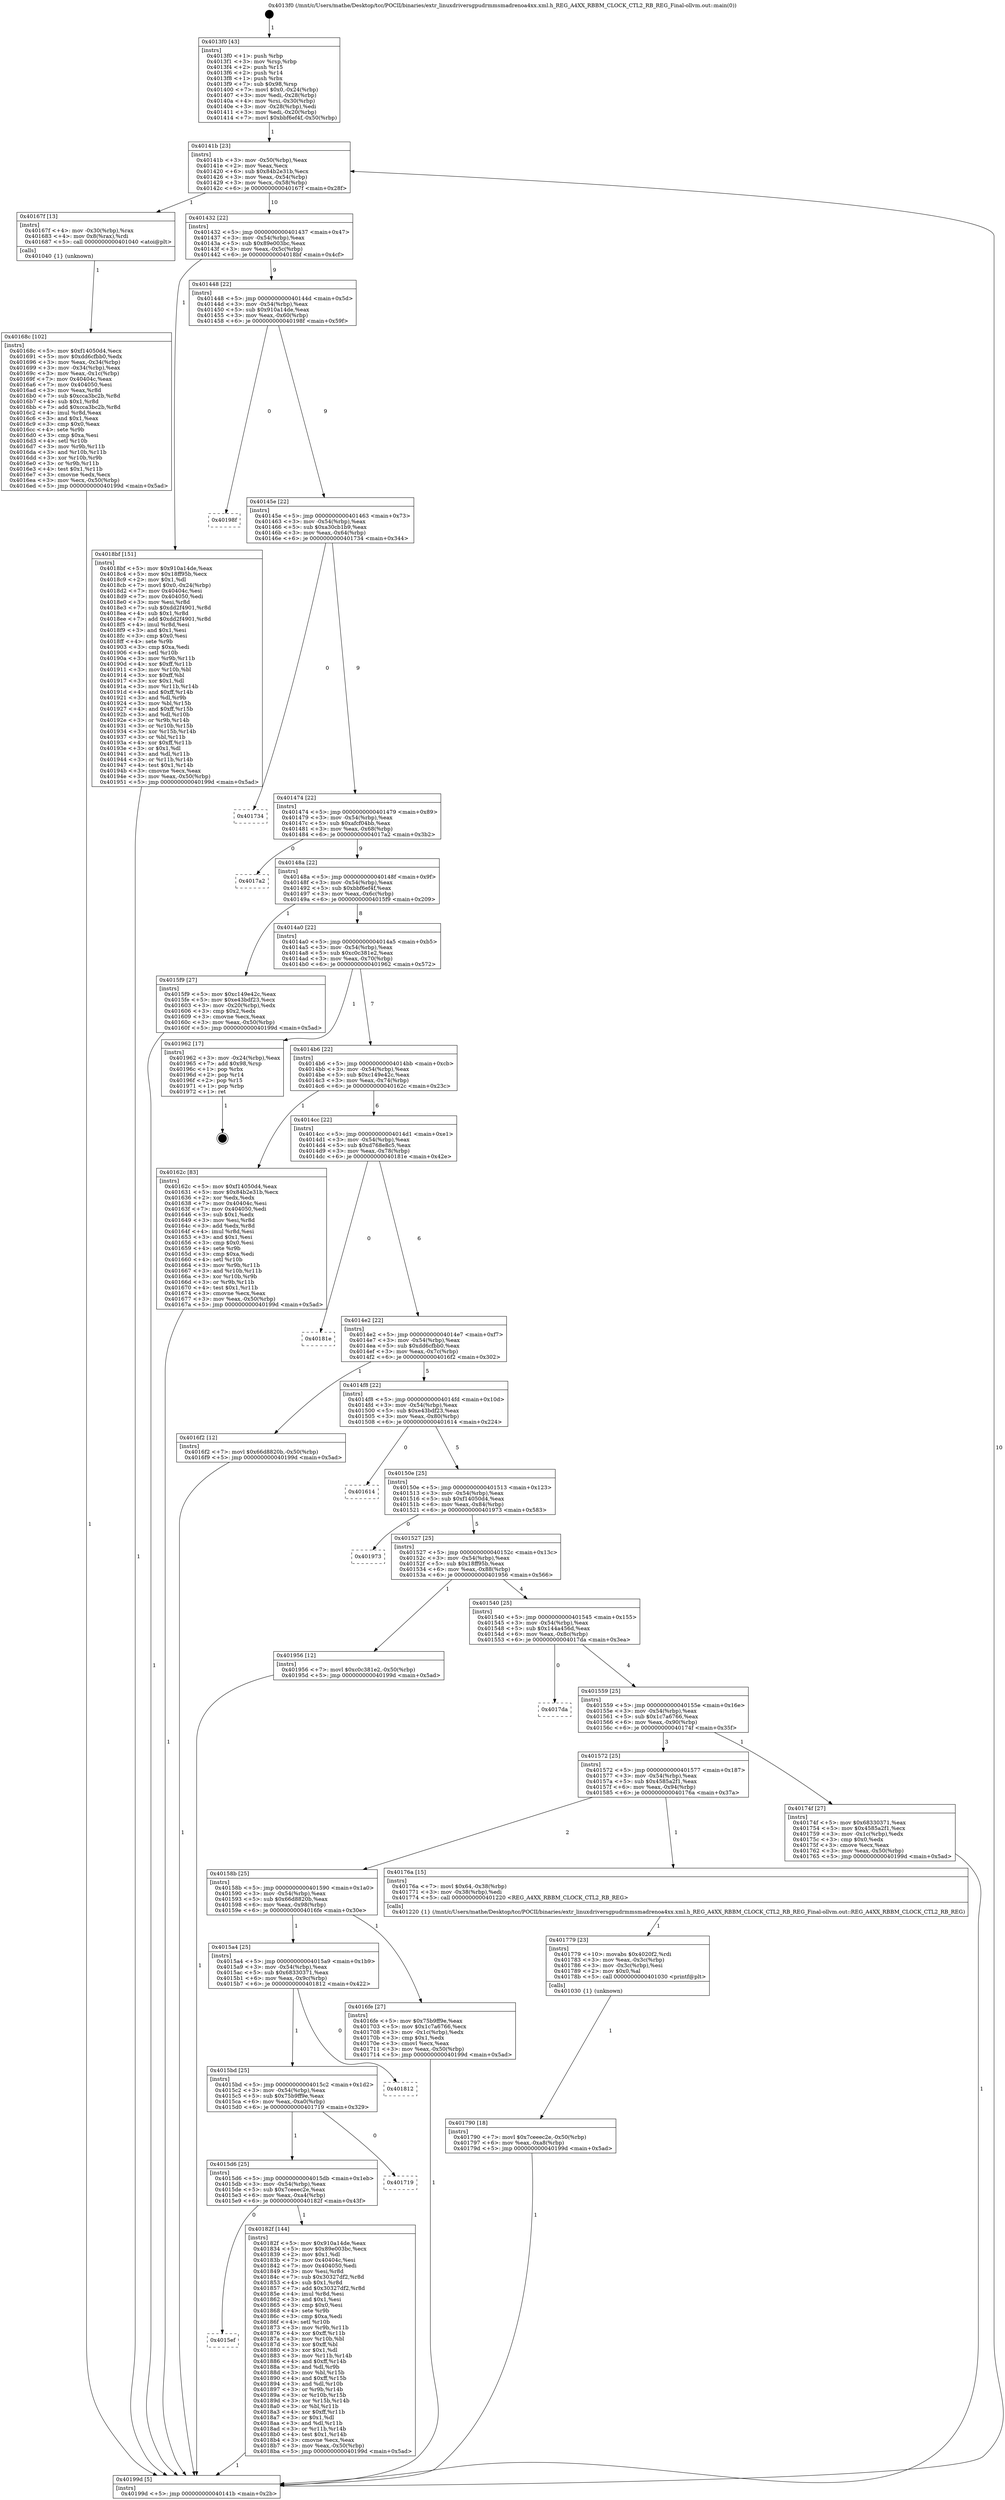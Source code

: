 digraph "0x4013f0" {
  label = "0x4013f0 (/mnt/c/Users/mathe/Desktop/tcc/POCII/binaries/extr_linuxdriversgpudrmmsmadrenoa4xx.xml.h_REG_A4XX_RBBM_CLOCK_CTL2_RB_REG_Final-ollvm.out::main(0))"
  labelloc = "t"
  node[shape=record]

  Entry [label="",width=0.3,height=0.3,shape=circle,fillcolor=black,style=filled]
  "0x40141b" [label="{
     0x40141b [23]\l
     | [instrs]\l
     &nbsp;&nbsp;0x40141b \<+3\>: mov -0x50(%rbp),%eax\l
     &nbsp;&nbsp;0x40141e \<+2\>: mov %eax,%ecx\l
     &nbsp;&nbsp;0x401420 \<+6\>: sub $0x84b2e31b,%ecx\l
     &nbsp;&nbsp;0x401426 \<+3\>: mov %eax,-0x54(%rbp)\l
     &nbsp;&nbsp;0x401429 \<+3\>: mov %ecx,-0x58(%rbp)\l
     &nbsp;&nbsp;0x40142c \<+6\>: je 000000000040167f \<main+0x28f\>\l
  }"]
  "0x40167f" [label="{
     0x40167f [13]\l
     | [instrs]\l
     &nbsp;&nbsp;0x40167f \<+4\>: mov -0x30(%rbp),%rax\l
     &nbsp;&nbsp;0x401683 \<+4\>: mov 0x8(%rax),%rdi\l
     &nbsp;&nbsp;0x401687 \<+5\>: call 0000000000401040 \<atoi@plt\>\l
     | [calls]\l
     &nbsp;&nbsp;0x401040 \{1\} (unknown)\l
  }"]
  "0x401432" [label="{
     0x401432 [22]\l
     | [instrs]\l
     &nbsp;&nbsp;0x401432 \<+5\>: jmp 0000000000401437 \<main+0x47\>\l
     &nbsp;&nbsp;0x401437 \<+3\>: mov -0x54(%rbp),%eax\l
     &nbsp;&nbsp;0x40143a \<+5\>: sub $0x89e003bc,%eax\l
     &nbsp;&nbsp;0x40143f \<+3\>: mov %eax,-0x5c(%rbp)\l
     &nbsp;&nbsp;0x401442 \<+6\>: je 00000000004018bf \<main+0x4cf\>\l
  }"]
  Exit [label="",width=0.3,height=0.3,shape=circle,fillcolor=black,style=filled,peripheries=2]
  "0x4018bf" [label="{
     0x4018bf [151]\l
     | [instrs]\l
     &nbsp;&nbsp;0x4018bf \<+5\>: mov $0x910a14de,%eax\l
     &nbsp;&nbsp;0x4018c4 \<+5\>: mov $0x18ff95b,%ecx\l
     &nbsp;&nbsp;0x4018c9 \<+2\>: mov $0x1,%dl\l
     &nbsp;&nbsp;0x4018cb \<+7\>: movl $0x0,-0x24(%rbp)\l
     &nbsp;&nbsp;0x4018d2 \<+7\>: mov 0x40404c,%esi\l
     &nbsp;&nbsp;0x4018d9 \<+7\>: mov 0x404050,%edi\l
     &nbsp;&nbsp;0x4018e0 \<+3\>: mov %esi,%r8d\l
     &nbsp;&nbsp;0x4018e3 \<+7\>: sub $0xdd2f4901,%r8d\l
     &nbsp;&nbsp;0x4018ea \<+4\>: sub $0x1,%r8d\l
     &nbsp;&nbsp;0x4018ee \<+7\>: add $0xdd2f4901,%r8d\l
     &nbsp;&nbsp;0x4018f5 \<+4\>: imul %r8d,%esi\l
     &nbsp;&nbsp;0x4018f9 \<+3\>: and $0x1,%esi\l
     &nbsp;&nbsp;0x4018fc \<+3\>: cmp $0x0,%esi\l
     &nbsp;&nbsp;0x4018ff \<+4\>: sete %r9b\l
     &nbsp;&nbsp;0x401903 \<+3\>: cmp $0xa,%edi\l
     &nbsp;&nbsp;0x401906 \<+4\>: setl %r10b\l
     &nbsp;&nbsp;0x40190a \<+3\>: mov %r9b,%r11b\l
     &nbsp;&nbsp;0x40190d \<+4\>: xor $0xff,%r11b\l
     &nbsp;&nbsp;0x401911 \<+3\>: mov %r10b,%bl\l
     &nbsp;&nbsp;0x401914 \<+3\>: xor $0xff,%bl\l
     &nbsp;&nbsp;0x401917 \<+3\>: xor $0x1,%dl\l
     &nbsp;&nbsp;0x40191a \<+3\>: mov %r11b,%r14b\l
     &nbsp;&nbsp;0x40191d \<+4\>: and $0xff,%r14b\l
     &nbsp;&nbsp;0x401921 \<+3\>: and %dl,%r9b\l
     &nbsp;&nbsp;0x401924 \<+3\>: mov %bl,%r15b\l
     &nbsp;&nbsp;0x401927 \<+4\>: and $0xff,%r15b\l
     &nbsp;&nbsp;0x40192b \<+3\>: and %dl,%r10b\l
     &nbsp;&nbsp;0x40192e \<+3\>: or %r9b,%r14b\l
     &nbsp;&nbsp;0x401931 \<+3\>: or %r10b,%r15b\l
     &nbsp;&nbsp;0x401934 \<+3\>: xor %r15b,%r14b\l
     &nbsp;&nbsp;0x401937 \<+3\>: or %bl,%r11b\l
     &nbsp;&nbsp;0x40193a \<+4\>: xor $0xff,%r11b\l
     &nbsp;&nbsp;0x40193e \<+3\>: or $0x1,%dl\l
     &nbsp;&nbsp;0x401941 \<+3\>: and %dl,%r11b\l
     &nbsp;&nbsp;0x401944 \<+3\>: or %r11b,%r14b\l
     &nbsp;&nbsp;0x401947 \<+4\>: test $0x1,%r14b\l
     &nbsp;&nbsp;0x40194b \<+3\>: cmovne %ecx,%eax\l
     &nbsp;&nbsp;0x40194e \<+3\>: mov %eax,-0x50(%rbp)\l
     &nbsp;&nbsp;0x401951 \<+5\>: jmp 000000000040199d \<main+0x5ad\>\l
  }"]
  "0x401448" [label="{
     0x401448 [22]\l
     | [instrs]\l
     &nbsp;&nbsp;0x401448 \<+5\>: jmp 000000000040144d \<main+0x5d\>\l
     &nbsp;&nbsp;0x40144d \<+3\>: mov -0x54(%rbp),%eax\l
     &nbsp;&nbsp;0x401450 \<+5\>: sub $0x910a14de,%eax\l
     &nbsp;&nbsp;0x401455 \<+3\>: mov %eax,-0x60(%rbp)\l
     &nbsp;&nbsp;0x401458 \<+6\>: je 000000000040198f \<main+0x59f\>\l
  }"]
  "0x4015ef" [label="{
     0x4015ef\l
  }", style=dashed]
  "0x40198f" [label="{
     0x40198f\l
  }", style=dashed]
  "0x40145e" [label="{
     0x40145e [22]\l
     | [instrs]\l
     &nbsp;&nbsp;0x40145e \<+5\>: jmp 0000000000401463 \<main+0x73\>\l
     &nbsp;&nbsp;0x401463 \<+3\>: mov -0x54(%rbp),%eax\l
     &nbsp;&nbsp;0x401466 \<+5\>: sub $0xa30cb1b9,%eax\l
     &nbsp;&nbsp;0x40146b \<+3\>: mov %eax,-0x64(%rbp)\l
     &nbsp;&nbsp;0x40146e \<+6\>: je 0000000000401734 \<main+0x344\>\l
  }"]
  "0x40182f" [label="{
     0x40182f [144]\l
     | [instrs]\l
     &nbsp;&nbsp;0x40182f \<+5\>: mov $0x910a14de,%eax\l
     &nbsp;&nbsp;0x401834 \<+5\>: mov $0x89e003bc,%ecx\l
     &nbsp;&nbsp;0x401839 \<+2\>: mov $0x1,%dl\l
     &nbsp;&nbsp;0x40183b \<+7\>: mov 0x40404c,%esi\l
     &nbsp;&nbsp;0x401842 \<+7\>: mov 0x404050,%edi\l
     &nbsp;&nbsp;0x401849 \<+3\>: mov %esi,%r8d\l
     &nbsp;&nbsp;0x40184c \<+7\>: sub $0x30327df2,%r8d\l
     &nbsp;&nbsp;0x401853 \<+4\>: sub $0x1,%r8d\l
     &nbsp;&nbsp;0x401857 \<+7\>: add $0x30327df2,%r8d\l
     &nbsp;&nbsp;0x40185e \<+4\>: imul %r8d,%esi\l
     &nbsp;&nbsp;0x401862 \<+3\>: and $0x1,%esi\l
     &nbsp;&nbsp;0x401865 \<+3\>: cmp $0x0,%esi\l
     &nbsp;&nbsp;0x401868 \<+4\>: sete %r9b\l
     &nbsp;&nbsp;0x40186c \<+3\>: cmp $0xa,%edi\l
     &nbsp;&nbsp;0x40186f \<+4\>: setl %r10b\l
     &nbsp;&nbsp;0x401873 \<+3\>: mov %r9b,%r11b\l
     &nbsp;&nbsp;0x401876 \<+4\>: xor $0xff,%r11b\l
     &nbsp;&nbsp;0x40187a \<+3\>: mov %r10b,%bl\l
     &nbsp;&nbsp;0x40187d \<+3\>: xor $0xff,%bl\l
     &nbsp;&nbsp;0x401880 \<+3\>: xor $0x1,%dl\l
     &nbsp;&nbsp;0x401883 \<+3\>: mov %r11b,%r14b\l
     &nbsp;&nbsp;0x401886 \<+4\>: and $0xff,%r14b\l
     &nbsp;&nbsp;0x40188a \<+3\>: and %dl,%r9b\l
     &nbsp;&nbsp;0x40188d \<+3\>: mov %bl,%r15b\l
     &nbsp;&nbsp;0x401890 \<+4\>: and $0xff,%r15b\l
     &nbsp;&nbsp;0x401894 \<+3\>: and %dl,%r10b\l
     &nbsp;&nbsp;0x401897 \<+3\>: or %r9b,%r14b\l
     &nbsp;&nbsp;0x40189a \<+3\>: or %r10b,%r15b\l
     &nbsp;&nbsp;0x40189d \<+3\>: xor %r15b,%r14b\l
     &nbsp;&nbsp;0x4018a0 \<+3\>: or %bl,%r11b\l
     &nbsp;&nbsp;0x4018a3 \<+4\>: xor $0xff,%r11b\l
     &nbsp;&nbsp;0x4018a7 \<+3\>: or $0x1,%dl\l
     &nbsp;&nbsp;0x4018aa \<+3\>: and %dl,%r11b\l
     &nbsp;&nbsp;0x4018ad \<+3\>: or %r11b,%r14b\l
     &nbsp;&nbsp;0x4018b0 \<+4\>: test $0x1,%r14b\l
     &nbsp;&nbsp;0x4018b4 \<+3\>: cmovne %ecx,%eax\l
     &nbsp;&nbsp;0x4018b7 \<+3\>: mov %eax,-0x50(%rbp)\l
     &nbsp;&nbsp;0x4018ba \<+5\>: jmp 000000000040199d \<main+0x5ad\>\l
  }"]
  "0x401734" [label="{
     0x401734\l
  }", style=dashed]
  "0x401474" [label="{
     0x401474 [22]\l
     | [instrs]\l
     &nbsp;&nbsp;0x401474 \<+5\>: jmp 0000000000401479 \<main+0x89\>\l
     &nbsp;&nbsp;0x401479 \<+3\>: mov -0x54(%rbp),%eax\l
     &nbsp;&nbsp;0x40147c \<+5\>: sub $0xafcf04bb,%eax\l
     &nbsp;&nbsp;0x401481 \<+3\>: mov %eax,-0x68(%rbp)\l
     &nbsp;&nbsp;0x401484 \<+6\>: je 00000000004017a2 \<main+0x3b2\>\l
  }"]
  "0x4015d6" [label="{
     0x4015d6 [25]\l
     | [instrs]\l
     &nbsp;&nbsp;0x4015d6 \<+5\>: jmp 00000000004015db \<main+0x1eb\>\l
     &nbsp;&nbsp;0x4015db \<+3\>: mov -0x54(%rbp),%eax\l
     &nbsp;&nbsp;0x4015de \<+5\>: sub $0x7ceeec2e,%eax\l
     &nbsp;&nbsp;0x4015e3 \<+6\>: mov %eax,-0xa4(%rbp)\l
     &nbsp;&nbsp;0x4015e9 \<+6\>: je 000000000040182f \<main+0x43f\>\l
  }"]
  "0x4017a2" [label="{
     0x4017a2\l
  }", style=dashed]
  "0x40148a" [label="{
     0x40148a [22]\l
     | [instrs]\l
     &nbsp;&nbsp;0x40148a \<+5\>: jmp 000000000040148f \<main+0x9f\>\l
     &nbsp;&nbsp;0x40148f \<+3\>: mov -0x54(%rbp),%eax\l
     &nbsp;&nbsp;0x401492 \<+5\>: sub $0xbbf6ef4f,%eax\l
     &nbsp;&nbsp;0x401497 \<+3\>: mov %eax,-0x6c(%rbp)\l
     &nbsp;&nbsp;0x40149a \<+6\>: je 00000000004015f9 \<main+0x209\>\l
  }"]
  "0x401719" [label="{
     0x401719\l
  }", style=dashed]
  "0x4015f9" [label="{
     0x4015f9 [27]\l
     | [instrs]\l
     &nbsp;&nbsp;0x4015f9 \<+5\>: mov $0xc149e42c,%eax\l
     &nbsp;&nbsp;0x4015fe \<+5\>: mov $0xe43bdf23,%ecx\l
     &nbsp;&nbsp;0x401603 \<+3\>: mov -0x20(%rbp),%edx\l
     &nbsp;&nbsp;0x401606 \<+3\>: cmp $0x2,%edx\l
     &nbsp;&nbsp;0x401609 \<+3\>: cmovne %ecx,%eax\l
     &nbsp;&nbsp;0x40160c \<+3\>: mov %eax,-0x50(%rbp)\l
     &nbsp;&nbsp;0x40160f \<+5\>: jmp 000000000040199d \<main+0x5ad\>\l
  }"]
  "0x4014a0" [label="{
     0x4014a0 [22]\l
     | [instrs]\l
     &nbsp;&nbsp;0x4014a0 \<+5\>: jmp 00000000004014a5 \<main+0xb5\>\l
     &nbsp;&nbsp;0x4014a5 \<+3\>: mov -0x54(%rbp),%eax\l
     &nbsp;&nbsp;0x4014a8 \<+5\>: sub $0xc0c381e2,%eax\l
     &nbsp;&nbsp;0x4014ad \<+3\>: mov %eax,-0x70(%rbp)\l
     &nbsp;&nbsp;0x4014b0 \<+6\>: je 0000000000401962 \<main+0x572\>\l
  }"]
  "0x40199d" [label="{
     0x40199d [5]\l
     | [instrs]\l
     &nbsp;&nbsp;0x40199d \<+5\>: jmp 000000000040141b \<main+0x2b\>\l
  }"]
  "0x4013f0" [label="{
     0x4013f0 [43]\l
     | [instrs]\l
     &nbsp;&nbsp;0x4013f0 \<+1\>: push %rbp\l
     &nbsp;&nbsp;0x4013f1 \<+3\>: mov %rsp,%rbp\l
     &nbsp;&nbsp;0x4013f4 \<+2\>: push %r15\l
     &nbsp;&nbsp;0x4013f6 \<+2\>: push %r14\l
     &nbsp;&nbsp;0x4013f8 \<+1\>: push %rbx\l
     &nbsp;&nbsp;0x4013f9 \<+7\>: sub $0x98,%rsp\l
     &nbsp;&nbsp;0x401400 \<+7\>: movl $0x0,-0x24(%rbp)\l
     &nbsp;&nbsp;0x401407 \<+3\>: mov %edi,-0x28(%rbp)\l
     &nbsp;&nbsp;0x40140a \<+4\>: mov %rsi,-0x30(%rbp)\l
     &nbsp;&nbsp;0x40140e \<+3\>: mov -0x28(%rbp),%edi\l
     &nbsp;&nbsp;0x401411 \<+3\>: mov %edi,-0x20(%rbp)\l
     &nbsp;&nbsp;0x401414 \<+7\>: movl $0xbbf6ef4f,-0x50(%rbp)\l
  }"]
  "0x4015bd" [label="{
     0x4015bd [25]\l
     | [instrs]\l
     &nbsp;&nbsp;0x4015bd \<+5\>: jmp 00000000004015c2 \<main+0x1d2\>\l
     &nbsp;&nbsp;0x4015c2 \<+3\>: mov -0x54(%rbp),%eax\l
     &nbsp;&nbsp;0x4015c5 \<+5\>: sub $0x75b9ff9e,%eax\l
     &nbsp;&nbsp;0x4015ca \<+6\>: mov %eax,-0xa0(%rbp)\l
     &nbsp;&nbsp;0x4015d0 \<+6\>: je 0000000000401719 \<main+0x329\>\l
  }"]
  "0x401962" [label="{
     0x401962 [17]\l
     | [instrs]\l
     &nbsp;&nbsp;0x401962 \<+3\>: mov -0x24(%rbp),%eax\l
     &nbsp;&nbsp;0x401965 \<+7\>: add $0x98,%rsp\l
     &nbsp;&nbsp;0x40196c \<+1\>: pop %rbx\l
     &nbsp;&nbsp;0x40196d \<+2\>: pop %r14\l
     &nbsp;&nbsp;0x40196f \<+2\>: pop %r15\l
     &nbsp;&nbsp;0x401971 \<+1\>: pop %rbp\l
     &nbsp;&nbsp;0x401972 \<+1\>: ret\l
  }"]
  "0x4014b6" [label="{
     0x4014b6 [22]\l
     | [instrs]\l
     &nbsp;&nbsp;0x4014b6 \<+5\>: jmp 00000000004014bb \<main+0xcb\>\l
     &nbsp;&nbsp;0x4014bb \<+3\>: mov -0x54(%rbp),%eax\l
     &nbsp;&nbsp;0x4014be \<+5\>: sub $0xc149e42c,%eax\l
     &nbsp;&nbsp;0x4014c3 \<+3\>: mov %eax,-0x74(%rbp)\l
     &nbsp;&nbsp;0x4014c6 \<+6\>: je 000000000040162c \<main+0x23c\>\l
  }"]
  "0x401812" [label="{
     0x401812\l
  }", style=dashed]
  "0x40162c" [label="{
     0x40162c [83]\l
     | [instrs]\l
     &nbsp;&nbsp;0x40162c \<+5\>: mov $0xf14050d4,%eax\l
     &nbsp;&nbsp;0x401631 \<+5\>: mov $0x84b2e31b,%ecx\l
     &nbsp;&nbsp;0x401636 \<+2\>: xor %edx,%edx\l
     &nbsp;&nbsp;0x401638 \<+7\>: mov 0x40404c,%esi\l
     &nbsp;&nbsp;0x40163f \<+7\>: mov 0x404050,%edi\l
     &nbsp;&nbsp;0x401646 \<+3\>: sub $0x1,%edx\l
     &nbsp;&nbsp;0x401649 \<+3\>: mov %esi,%r8d\l
     &nbsp;&nbsp;0x40164c \<+3\>: add %edx,%r8d\l
     &nbsp;&nbsp;0x40164f \<+4\>: imul %r8d,%esi\l
     &nbsp;&nbsp;0x401653 \<+3\>: and $0x1,%esi\l
     &nbsp;&nbsp;0x401656 \<+3\>: cmp $0x0,%esi\l
     &nbsp;&nbsp;0x401659 \<+4\>: sete %r9b\l
     &nbsp;&nbsp;0x40165d \<+3\>: cmp $0xa,%edi\l
     &nbsp;&nbsp;0x401660 \<+4\>: setl %r10b\l
     &nbsp;&nbsp;0x401664 \<+3\>: mov %r9b,%r11b\l
     &nbsp;&nbsp;0x401667 \<+3\>: and %r10b,%r11b\l
     &nbsp;&nbsp;0x40166a \<+3\>: xor %r10b,%r9b\l
     &nbsp;&nbsp;0x40166d \<+3\>: or %r9b,%r11b\l
     &nbsp;&nbsp;0x401670 \<+4\>: test $0x1,%r11b\l
     &nbsp;&nbsp;0x401674 \<+3\>: cmovne %ecx,%eax\l
     &nbsp;&nbsp;0x401677 \<+3\>: mov %eax,-0x50(%rbp)\l
     &nbsp;&nbsp;0x40167a \<+5\>: jmp 000000000040199d \<main+0x5ad\>\l
  }"]
  "0x4014cc" [label="{
     0x4014cc [22]\l
     | [instrs]\l
     &nbsp;&nbsp;0x4014cc \<+5\>: jmp 00000000004014d1 \<main+0xe1\>\l
     &nbsp;&nbsp;0x4014d1 \<+3\>: mov -0x54(%rbp),%eax\l
     &nbsp;&nbsp;0x4014d4 \<+5\>: sub $0xd768e8c5,%eax\l
     &nbsp;&nbsp;0x4014d9 \<+3\>: mov %eax,-0x78(%rbp)\l
     &nbsp;&nbsp;0x4014dc \<+6\>: je 000000000040181e \<main+0x42e\>\l
  }"]
  "0x40168c" [label="{
     0x40168c [102]\l
     | [instrs]\l
     &nbsp;&nbsp;0x40168c \<+5\>: mov $0xf14050d4,%ecx\l
     &nbsp;&nbsp;0x401691 \<+5\>: mov $0xdd6cfbb0,%edx\l
     &nbsp;&nbsp;0x401696 \<+3\>: mov %eax,-0x34(%rbp)\l
     &nbsp;&nbsp;0x401699 \<+3\>: mov -0x34(%rbp),%eax\l
     &nbsp;&nbsp;0x40169c \<+3\>: mov %eax,-0x1c(%rbp)\l
     &nbsp;&nbsp;0x40169f \<+7\>: mov 0x40404c,%eax\l
     &nbsp;&nbsp;0x4016a6 \<+7\>: mov 0x404050,%esi\l
     &nbsp;&nbsp;0x4016ad \<+3\>: mov %eax,%r8d\l
     &nbsp;&nbsp;0x4016b0 \<+7\>: sub $0xcca3bc2b,%r8d\l
     &nbsp;&nbsp;0x4016b7 \<+4\>: sub $0x1,%r8d\l
     &nbsp;&nbsp;0x4016bb \<+7\>: add $0xcca3bc2b,%r8d\l
     &nbsp;&nbsp;0x4016c2 \<+4\>: imul %r8d,%eax\l
     &nbsp;&nbsp;0x4016c6 \<+3\>: and $0x1,%eax\l
     &nbsp;&nbsp;0x4016c9 \<+3\>: cmp $0x0,%eax\l
     &nbsp;&nbsp;0x4016cc \<+4\>: sete %r9b\l
     &nbsp;&nbsp;0x4016d0 \<+3\>: cmp $0xa,%esi\l
     &nbsp;&nbsp;0x4016d3 \<+4\>: setl %r10b\l
     &nbsp;&nbsp;0x4016d7 \<+3\>: mov %r9b,%r11b\l
     &nbsp;&nbsp;0x4016da \<+3\>: and %r10b,%r11b\l
     &nbsp;&nbsp;0x4016dd \<+3\>: xor %r10b,%r9b\l
     &nbsp;&nbsp;0x4016e0 \<+3\>: or %r9b,%r11b\l
     &nbsp;&nbsp;0x4016e3 \<+4\>: test $0x1,%r11b\l
     &nbsp;&nbsp;0x4016e7 \<+3\>: cmovne %edx,%ecx\l
     &nbsp;&nbsp;0x4016ea \<+3\>: mov %ecx,-0x50(%rbp)\l
     &nbsp;&nbsp;0x4016ed \<+5\>: jmp 000000000040199d \<main+0x5ad\>\l
  }"]
  "0x401790" [label="{
     0x401790 [18]\l
     | [instrs]\l
     &nbsp;&nbsp;0x401790 \<+7\>: movl $0x7ceeec2e,-0x50(%rbp)\l
     &nbsp;&nbsp;0x401797 \<+6\>: mov %eax,-0xa8(%rbp)\l
     &nbsp;&nbsp;0x40179d \<+5\>: jmp 000000000040199d \<main+0x5ad\>\l
  }"]
  "0x40181e" [label="{
     0x40181e\l
  }", style=dashed]
  "0x4014e2" [label="{
     0x4014e2 [22]\l
     | [instrs]\l
     &nbsp;&nbsp;0x4014e2 \<+5\>: jmp 00000000004014e7 \<main+0xf7\>\l
     &nbsp;&nbsp;0x4014e7 \<+3\>: mov -0x54(%rbp),%eax\l
     &nbsp;&nbsp;0x4014ea \<+5\>: sub $0xdd6cfbb0,%eax\l
     &nbsp;&nbsp;0x4014ef \<+3\>: mov %eax,-0x7c(%rbp)\l
     &nbsp;&nbsp;0x4014f2 \<+6\>: je 00000000004016f2 \<main+0x302\>\l
  }"]
  "0x401779" [label="{
     0x401779 [23]\l
     | [instrs]\l
     &nbsp;&nbsp;0x401779 \<+10\>: movabs $0x4020f2,%rdi\l
     &nbsp;&nbsp;0x401783 \<+3\>: mov %eax,-0x3c(%rbp)\l
     &nbsp;&nbsp;0x401786 \<+3\>: mov -0x3c(%rbp),%esi\l
     &nbsp;&nbsp;0x401789 \<+2\>: mov $0x0,%al\l
     &nbsp;&nbsp;0x40178b \<+5\>: call 0000000000401030 \<printf@plt\>\l
     | [calls]\l
     &nbsp;&nbsp;0x401030 \{1\} (unknown)\l
  }"]
  "0x4016f2" [label="{
     0x4016f2 [12]\l
     | [instrs]\l
     &nbsp;&nbsp;0x4016f2 \<+7\>: movl $0x66d8820b,-0x50(%rbp)\l
     &nbsp;&nbsp;0x4016f9 \<+5\>: jmp 000000000040199d \<main+0x5ad\>\l
  }"]
  "0x4014f8" [label="{
     0x4014f8 [22]\l
     | [instrs]\l
     &nbsp;&nbsp;0x4014f8 \<+5\>: jmp 00000000004014fd \<main+0x10d\>\l
     &nbsp;&nbsp;0x4014fd \<+3\>: mov -0x54(%rbp),%eax\l
     &nbsp;&nbsp;0x401500 \<+5\>: sub $0xe43bdf23,%eax\l
     &nbsp;&nbsp;0x401505 \<+3\>: mov %eax,-0x80(%rbp)\l
     &nbsp;&nbsp;0x401508 \<+6\>: je 0000000000401614 \<main+0x224\>\l
  }"]
  "0x4015a4" [label="{
     0x4015a4 [25]\l
     | [instrs]\l
     &nbsp;&nbsp;0x4015a4 \<+5\>: jmp 00000000004015a9 \<main+0x1b9\>\l
     &nbsp;&nbsp;0x4015a9 \<+3\>: mov -0x54(%rbp),%eax\l
     &nbsp;&nbsp;0x4015ac \<+5\>: sub $0x68330371,%eax\l
     &nbsp;&nbsp;0x4015b1 \<+6\>: mov %eax,-0x9c(%rbp)\l
     &nbsp;&nbsp;0x4015b7 \<+6\>: je 0000000000401812 \<main+0x422\>\l
  }"]
  "0x401614" [label="{
     0x401614\l
  }", style=dashed]
  "0x40150e" [label="{
     0x40150e [25]\l
     | [instrs]\l
     &nbsp;&nbsp;0x40150e \<+5\>: jmp 0000000000401513 \<main+0x123\>\l
     &nbsp;&nbsp;0x401513 \<+3\>: mov -0x54(%rbp),%eax\l
     &nbsp;&nbsp;0x401516 \<+5\>: sub $0xf14050d4,%eax\l
     &nbsp;&nbsp;0x40151b \<+6\>: mov %eax,-0x84(%rbp)\l
     &nbsp;&nbsp;0x401521 \<+6\>: je 0000000000401973 \<main+0x583\>\l
  }"]
  "0x4016fe" [label="{
     0x4016fe [27]\l
     | [instrs]\l
     &nbsp;&nbsp;0x4016fe \<+5\>: mov $0x75b9ff9e,%eax\l
     &nbsp;&nbsp;0x401703 \<+5\>: mov $0x1c7a6766,%ecx\l
     &nbsp;&nbsp;0x401708 \<+3\>: mov -0x1c(%rbp),%edx\l
     &nbsp;&nbsp;0x40170b \<+3\>: cmp $0x1,%edx\l
     &nbsp;&nbsp;0x40170e \<+3\>: cmovl %ecx,%eax\l
     &nbsp;&nbsp;0x401711 \<+3\>: mov %eax,-0x50(%rbp)\l
     &nbsp;&nbsp;0x401714 \<+5\>: jmp 000000000040199d \<main+0x5ad\>\l
  }"]
  "0x401973" [label="{
     0x401973\l
  }", style=dashed]
  "0x401527" [label="{
     0x401527 [25]\l
     | [instrs]\l
     &nbsp;&nbsp;0x401527 \<+5\>: jmp 000000000040152c \<main+0x13c\>\l
     &nbsp;&nbsp;0x40152c \<+3\>: mov -0x54(%rbp),%eax\l
     &nbsp;&nbsp;0x40152f \<+5\>: sub $0x18ff95b,%eax\l
     &nbsp;&nbsp;0x401534 \<+6\>: mov %eax,-0x88(%rbp)\l
     &nbsp;&nbsp;0x40153a \<+6\>: je 0000000000401956 \<main+0x566\>\l
  }"]
  "0x40158b" [label="{
     0x40158b [25]\l
     | [instrs]\l
     &nbsp;&nbsp;0x40158b \<+5\>: jmp 0000000000401590 \<main+0x1a0\>\l
     &nbsp;&nbsp;0x401590 \<+3\>: mov -0x54(%rbp),%eax\l
     &nbsp;&nbsp;0x401593 \<+5\>: sub $0x66d8820b,%eax\l
     &nbsp;&nbsp;0x401598 \<+6\>: mov %eax,-0x98(%rbp)\l
     &nbsp;&nbsp;0x40159e \<+6\>: je 00000000004016fe \<main+0x30e\>\l
  }"]
  "0x401956" [label="{
     0x401956 [12]\l
     | [instrs]\l
     &nbsp;&nbsp;0x401956 \<+7\>: movl $0xc0c381e2,-0x50(%rbp)\l
     &nbsp;&nbsp;0x40195d \<+5\>: jmp 000000000040199d \<main+0x5ad\>\l
  }"]
  "0x401540" [label="{
     0x401540 [25]\l
     | [instrs]\l
     &nbsp;&nbsp;0x401540 \<+5\>: jmp 0000000000401545 \<main+0x155\>\l
     &nbsp;&nbsp;0x401545 \<+3\>: mov -0x54(%rbp),%eax\l
     &nbsp;&nbsp;0x401548 \<+5\>: sub $0x144a456d,%eax\l
     &nbsp;&nbsp;0x40154d \<+6\>: mov %eax,-0x8c(%rbp)\l
     &nbsp;&nbsp;0x401553 \<+6\>: je 00000000004017da \<main+0x3ea\>\l
  }"]
  "0x40176a" [label="{
     0x40176a [15]\l
     | [instrs]\l
     &nbsp;&nbsp;0x40176a \<+7\>: movl $0x64,-0x38(%rbp)\l
     &nbsp;&nbsp;0x401771 \<+3\>: mov -0x38(%rbp),%edi\l
     &nbsp;&nbsp;0x401774 \<+5\>: call 0000000000401220 \<REG_A4XX_RBBM_CLOCK_CTL2_RB_REG\>\l
     | [calls]\l
     &nbsp;&nbsp;0x401220 \{1\} (/mnt/c/Users/mathe/Desktop/tcc/POCII/binaries/extr_linuxdriversgpudrmmsmadrenoa4xx.xml.h_REG_A4XX_RBBM_CLOCK_CTL2_RB_REG_Final-ollvm.out::REG_A4XX_RBBM_CLOCK_CTL2_RB_REG)\l
  }"]
  "0x4017da" [label="{
     0x4017da\l
  }", style=dashed]
  "0x401559" [label="{
     0x401559 [25]\l
     | [instrs]\l
     &nbsp;&nbsp;0x401559 \<+5\>: jmp 000000000040155e \<main+0x16e\>\l
     &nbsp;&nbsp;0x40155e \<+3\>: mov -0x54(%rbp),%eax\l
     &nbsp;&nbsp;0x401561 \<+5\>: sub $0x1c7a6766,%eax\l
     &nbsp;&nbsp;0x401566 \<+6\>: mov %eax,-0x90(%rbp)\l
     &nbsp;&nbsp;0x40156c \<+6\>: je 000000000040174f \<main+0x35f\>\l
  }"]
  "0x401572" [label="{
     0x401572 [25]\l
     | [instrs]\l
     &nbsp;&nbsp;0x401572 \<+5\>: jmp 0000000000401577 \<main+0x187\>\l
     &nbsp;&nbsp;0x401577 \<+3\>: mov -0x54(%rbp),%eax\l
     &nbsp;&nbsp;0x40157a \<+5\>: sub $0x4585a2f1,%eax\l
     &nbsp;&nbsp;0x40157f \<+6\>: mov %eax,-0x94(%rbp)\l
     &nbsp;&nbsp;0x401585 \<+6\>: je 000000000040176a \<main+0x37a\>\l
  }"]
  "0x40174f" [label="{
     0x40174f [27]\l
     | [instrs]\l
     &nbsp;&nbsp;0x40174f \<+5\>: mov $0x68330371,%eax\l
     &nbsp;&nbsp;0x401754 \<+5\>: mov $0x4585a2f1,%ecx\l
     &nbsp;&nbsp;0x401759 \<+3\>: mov -0x1c(%rbp),%edx\l
     &nbsp;&nbsp;0x40175c \<+3\>: cmp $0x0,%edx\l
     &nbsp;&nbsp;0x40175f \<+3\>: cmove %ecx,%eax\l
     &nbsp;&nbsp;0x401762 \<+3\>: mov %eax,-0x50(%rbp)\l
     &nbsp;&nbsp;0x401765 \<+5\>: jmp 000000000040199d \<main+0x5ad\>\l
  }"]
  Entry -> "0x4013f0" [label=" 1"]
  "0x40141b" -> "0x40167f" [label=" 1"]
  "0x40141b" -> "0x401432" [label=" 10"]
  "0x401962" -> Exit [label=" 1"]
  "0x401432" -> "0x4018bf" [label=" 1"]
  "0x401432" -> "0x401448" [label=" 9"]
  "0x401956" -> "0x40199d" [label=" 1"]
  "0x401448" -> "0x40198f" [label=" 0"]
  "0x401448" -> "0x40145e" [label=" 9"]
  "0x4018bf" -> "0x40199d" [label=" 1"]
  "0x40145e" -> "0x401734" [label=" 0"]
  "0x40145e" -> "0x401474" [label=" 9"]
  "0x40182f" -> "0x40199d" [label=" 1"]
  "0x401474" -> "0x4017a2" [label=" 0"]
  "0x401474" -> "0x40148a" [label=" 9"]
  "0x4015d6" -> "0x40182f" [label=" 1"]
  "0x40148a" -> "0x4015f9" [label=" 1"]
  "0x40148a" -> "0x4014a0" [label=" 8"]
  "0x4015f9" -> "0x40199d" [label=" 1"]
  "0x4013f0" -> "0x40141b" [label=" 1"]
  "0x40199d" -> "0x40141b" [label=" 10"]
  "0x4015d6" -> "0x4015ef" [label=" 0"]
  "0x4014a0" -> "0x401962" [label=" 1"]
  "0x4014a0" -> "0x4014b6" [label=" 7"]
  "0x4015bd" -> "0x401719" [label=" 0"]
  "0x4014b6" -> "0x40162c" [label=" 1"]
  "0x4014b6" -> "0x4014cc" [label=" 6"]
  "0x40162c" -> "0x40199d" [label=" 1"]
  "0x40167f" -> "0x40168c" [label=" 1"]
  "0x40168c" -> "0x40199d" [label=" 1"]
  "0x4015bd" -> "0x4015d6" [label=" 1"]
  "0x4014cc" -> "0x40181e" [label=" 0"]
  "0x4014cc" -> "0x4014e2" [label=" 6"]
  "0x4015a4" -> "0x401812" [label=" 0"]
  "0x4014e2" -> "0x4016f2" [label=" 1"]
  "0x4014e2" -> "0x4014f8" [label=" 5"]
  "0x4016f2" -> "0x40199d" [label=" 1"]
  "0x4015a4" -> "0x4015bd" [label=" 1"]
  "0x4014f8" -> "0x401614" [label=" 0"]
  "0x4014f8" -> "0x40150e" [label=" 5"]
  "0x401790" -> "0x40199d" [label=" 1"]
  "0x40150e" -> "0x401973" [label=" 0"]
  "0x40150e" -> "0x401527" [label=" 5"]
  "0x401779" -> "0x401790" [label=" 1"]
  "0x401527" -> "0x401956" [label=" 1"]
  "0x401527" -> "0x401540" [label=" 4"]
  "0x40174f" -> "0x40199d" [label=" 1"]
  "0x401540" -> "0x4017da" [label=" 0"]
  "0x401540" -> "0x401559" [label=" 4"]
  "0x4016fe" -> "0x40199d" [label=" 1"]
  "0x401559" -> "0x40174f" [label=" 1"]
  "0x401559" -> "0x401572" [label=" 3"]
  "0x40158b" -> "0x4015a4" [label=" 1"]
  "0x401572" -> "0x40176a" [label=" 1"]
  "0x401572" -> "0x40158b" [label=" 2"]
  "0x40176a" -> "0x401779" [label=" 1"]
  "0x40158b" -> "0x4016fe" [label=" 1"]
}

